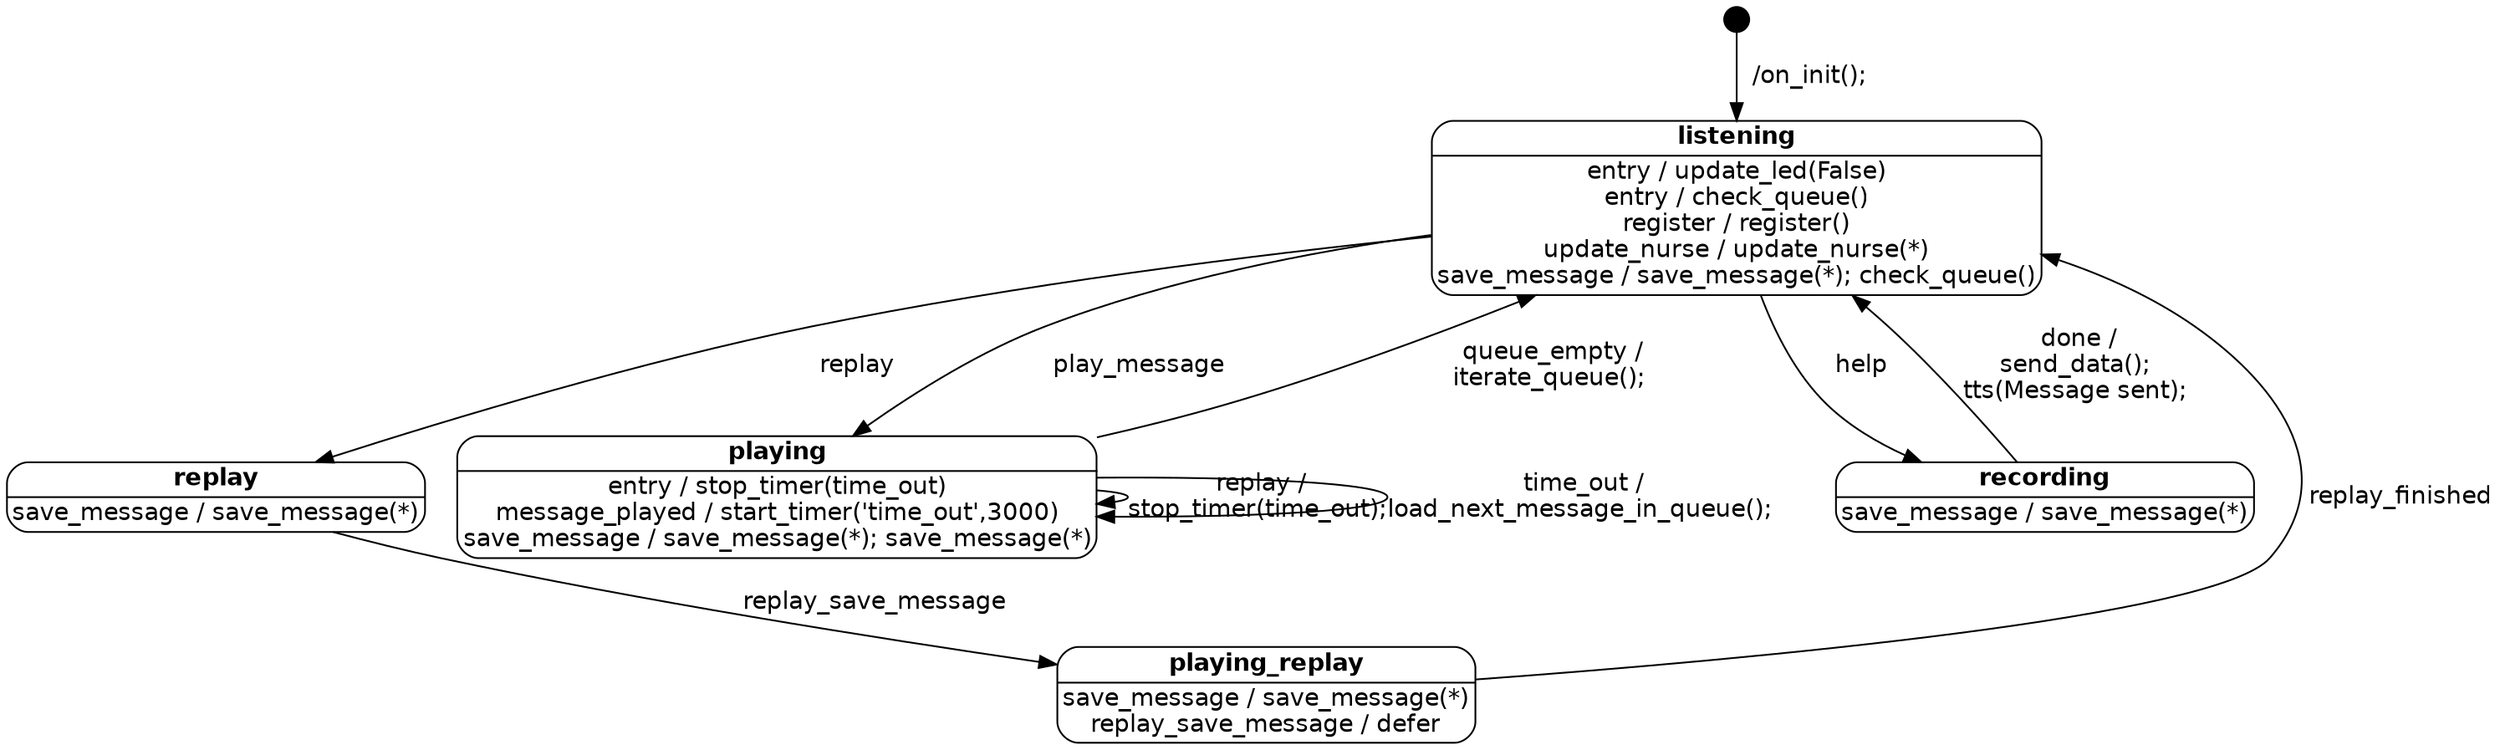 digraph G {
node [shape=box style=rounded fontname=Helvetica];
edge [ fontname=Helvetica ];
initial [shape=point width=0.2];
listening [shape=plaintext margin=0 label=<<TABLE BORDER="1" CELLBORDER="0" CELLSPACING="0" STYLE="ROUNDED"><TR><TD><B>listening</B></TD></TR>
<HR/><TR><TD ALIGN="LEFT">entry / update_led(False)<BR/>entry / check_queue()<BR/>register / register()<BR/>update_nurse / update_nurse(*)<BR/>save_message / save_message(*); check_queue()<BR/></TD></TR></TABLE>>];replay [shape=plaintext margin=0 label=<<TABLE BORDER="1" CELLBORDER="0" CELLSPACING="0" STYLE="ROUNDED"><TR><TD><B>replay</B></TD></TR>
<HR/><TR><TD ALIGN="LEFT">save_message / save_message(*)<BR/></TD></TR></TABLE>>];playing_replay [shape=plaintext margin=0 label=<<TABLE BORDER="1" CELLBORDER="0" CELLSPACING="0" STYLE="ROUNDED"><TR><TD><B>playing_replay</B></TD></TR>
<HR/><TR><TD ALIGN="LEFT">save_message / save_message(*)<BR/>replay_save_message / defer<BR/></TD></TR></TABLE>>];playing [shape=plaintext margin=0 label=<<TABLE BORDER="1" CELLBORDER="0" CELLSPACING="0" STYLE="ROUNDED"><TR><TD><B>playing</B></TD></TR>
<HR/><TR><TD ALIGN="LEFT">entry / stop_timer(time_out)<BR/>message_played / start_timer('time_out',3000)<BR/>save_message / save_message(*); save_message(*)<BR/></TD></TR></TABLE>>];recording [shape=plaintext margin=0 label=<<TABLE BORDER="1" CELLBORDER="0" CELLSPACING="0" STYLE="ROUNDED"><TR><TD><B>recording</B></TD></TR>
<HR/><TR><TD ALIGN="LEFT">save_message / save_message(*)<BR/></TD></TR></TABLE>>];initial -> listening [label="  /on_init();\n"]
listening -> playing [label=" play_message"]
playing -> playing [label=" replay /\nstop_timer(time_out);\n"]
playing -> playing [label=" time_out /\nload_next_message_in_queue();\n"]
playing -> listening [label=" queue_empty /\niterate_queue();\n"]
listening -> replay [label=" replay"]
replay -> playing_replay [label=" replay_save_message"]
playing_replay -> listening [label=" replay_finished"]
listening -> recording [label=" help"]
recording -> listening [label=" done /\nsend_data();\ntts(Message sent);\n"]
}